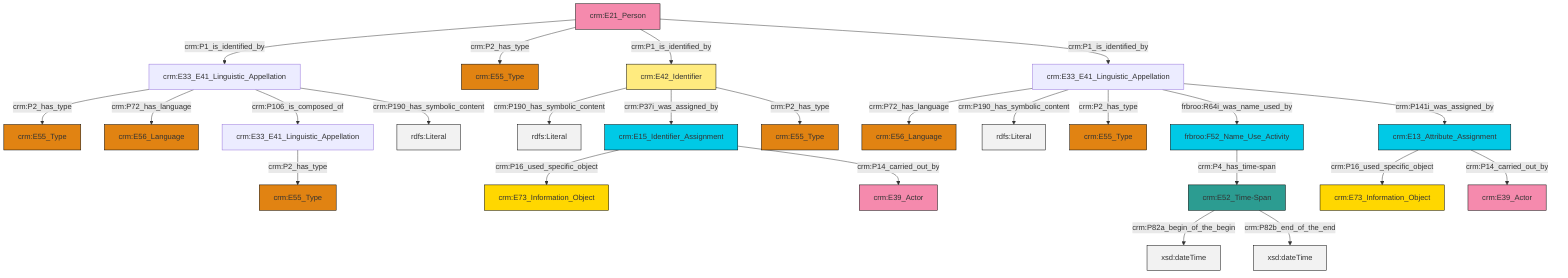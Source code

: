 graph TD
classDef Literal fill:#f2f2f2,stroke:#000000;
classDef CRM_Entity fill:#FFFFFF,stroke:#000000;
classDef Temporal_Entity fill:#00C9E6, stroke:#000000;
classDef Type fill:#E18312, stroke:#000000;
classDef Time-Span fill:#2C9C91, stroke:#000000;
classDef Appellation fill:#FFEB7F, stroke:#000000;
classDef Place fill:#008836, stroke:#000000;
classDef Persistent_Item fill:#B266B2, stroke:#000000;
classDef Conceptual_Object fill:#FFD700, stroke:#000000;
classDef Physical_Thing fill:#D2B48C, stroke:#000000;
classDef Actor fill:#f58aad, stroke:#000000;
classDef PC_Classes fill:#4ce600, stroke:#000000;
classDef Multi fill:#cccccc,stroke:#000000;

0["crm:E21_Person"]:::Actor -->|crm:P1_is_identified_by| 1["crm:E33_E41_Linguistic_Appellation"]:::Default
2["crm:E13_Attribute_Assignment"]:::Temporal_Entity -->|crm:P16_used_specific_object| 3["crm:E73_Information_Object"]:::Conceptual_Object
12["crm:E33_E41_Linguistic_Appellation"]:::Default -->|crm:P72_has_language| 13["crm:E56_Language"]:::Type
2["crm:E13_Attribute_Assignment"]:::Temporal_Entity -->|crm:P14_carried_out_by| 17["crm:E39_Actor"]:::Actor
0["crm:E21_Person"]:::Actor -->|crm:P2_has_type| 25["crm:E55_Type"]:::Type
12["crm:E33_E41_Linguistic_Appellation"]:::Default -->|crm:P190_has_symbolic_content| 26[rdfs:Literal]:::Literal
1["crm:E33_E41_Linguistic_Appellation"]:::Default -->|crm:P2_has_type| 20["crm:E55_Type"]:::Type
33["crm:E42_Identifier"]:::Appellation -->|crm:P190_has_symbolic_content| 34[rdfs:Literal]:::Literal
14["crm:E15_Identifier_Assignment"]:::Temporal_Entity -->|crm:P16_used_specific_object| 35["crm:E73_Information_Object"]:::Conceptual_Object
12["crm:E33_E41_Linguistic_Appellation"]:::Default -->|crm:P2_has_type| 22["crm:E55_Type"]:::Type
0["crm:E21_Person"]:::Actor -->|crm:P1_is_identified_by| 33["crm:E42_Identifier"]:::Appellation
10["crm:E33_E41_Linguistic_Appellation"]:::Default -->|crm:P2_has_type| 4["crm:E55_Type"]:::Type
39["crm:E52_Time-Span"]:::Time-Span -->|crm:P82a_begin_of_the_begin| 40[xsd:dateTime]:::Literal
39["crm:E52_Time-Span"]:::Time-Span -->|crm:P82b_end_of_the_end| 41[xsd:dateTime]:::Literal
1["crm:E33_E41_Linguistic_Appellation"]:::Default -->|crm:P72_has_language| 18["crm:E56_Language"]:::Type
12["crm:E33_E41_Linguistic_Appellation"]:::Default -->|frbroo:R64i_was_name_used_by| 29["frbroo:F52_Name_Use_Activity"]:::Temporal_Entity
1["crm:E33_E41_Linguistic_Appellation"]:::Default -->|crm:P106_is_composed_of| 10["crm:E33_E41_Linguistic_Appellation"]:::Default
33["crm:E42_Identifier"]:::Appellation -->|crm:P37i_was_assigned_by| 14["crm:E15_Identifier_Assignment"]:::Temporal_Entity
1["crm:E33_E41_Linguistic_Appellation"]:::Default -->|crm:P190_has_symbolic_content| 43[rdfs:Literal]:::Literal
14["crm:E15_Identifier_Assignment"]:::Temporal_Entity -->|crm:P14_carried_out_by| 7["crm:E39_Actor"]:::Actor
12["crm:E33_E41_Linguistic_Appellation"]:::Default -->|crm:P141i_was_assigned_by| 2["crm:E13_Attribute_Assignment"]:::Temporal_Entity
33["crm:E42_Identifier"]:::Appellation -->|crm:P2_has_type| 27["crm:E55_Type"]:::Type
0["crm:E21_Person"]:::Actor -->|crm:P1_is_identified_by| 12["crm:E33_E41_Linguistic_Appellation"]:::Default
29["frbroo:F52_Name_Use_Activity"]:::Temporal_Entity -->|crm:P4_has_time-span| 39["crm:E52_Time-Span"]:::Time-Span